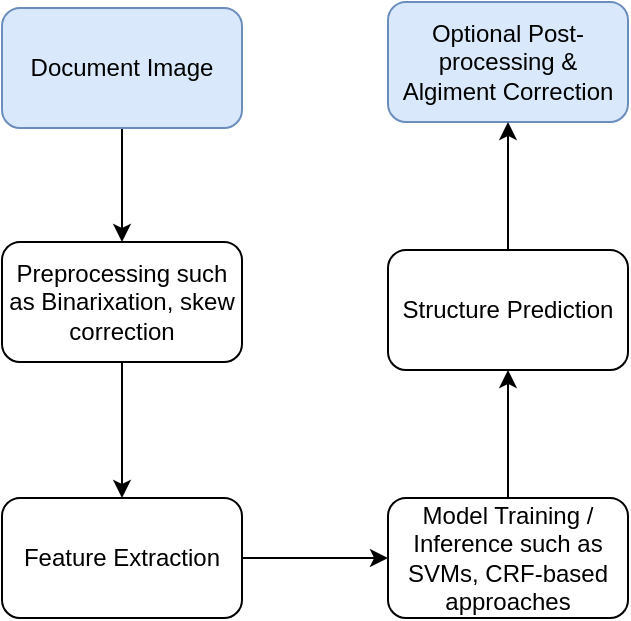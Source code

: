 <mxfile version="27.0.6">
  <diagram name="Page-1" id="42HKUrtjAewqSxrtqkIi">
    <mxGraphModel dx="631" dy="344" grid="0" gridSize="10" guides="1" tooltips="1" connect="1" arrows="1" fold="1" page="0" pageScale="1" pageWidth="850" pageHeight="1100" math="0" shadow="0">
      <root>
        <mxCell id="0" />
        <mxCell id="1" parent="0" />
        <mxCell id="Yjfb3iPJIWbuipCXhJsc-10" style="edgeStyle=orthogonalEdgeStyle;rounded=0;orthogonalLoop=1;jettySize=auto;html=1;entryX=0.5;entryY=0;entryDx=0;entryDy=0;" edge="1" parent="1" source="Yjfb3iPJIWbuipCXhJsc-1" target="Yjfb3iPJIWbuipCXhJsc-7">
          <mxGeometry relative="1" as="geometry" />
        </mxCell>
        <mxCell id="Yjfb3iPJIWbuipCXhJsc-1" value="Document Image" style="rounded=1;whiteSpace=wrap;html=1;fillColor=#dae8fc;strokeColor=#6c8ebf;" vertex="1" parent="1">
          <mxGeometry x="114" y="40" width="120" height="60" as="geometry" />
        </mxCell>
        <mxCell id="Yjfb3iPJIWbuipCXhJsc-12" style="edgeStyle=orthogonalEdgeStyle;rounded=0;orthogonalLoop=1;jettySize=auto;html=1;entryX=0;entryY=0.5;entryDx=0;entryDy=0;" edge="1" parent="1" source="Yjfb3iPJIWbuipCXhJsc-3" target="Yjfb3iPJIWbuipCXhJsc-4">
          <mxGeometry relative="1" as="geometry" />
        </mxCell>
        <mxCell id="Yjfb3iPJIWbuipCXhJsc-3" value="Feature Extraction" style="rounded=1;whiteSpace=wrap;html=1;" vertex="1" parent="1">
          <mxGeometry x="114" y="285" width="120" height="60" as="geometry" />
        </mxCell>
        <mxCell id="Yjfb3iPJIWbuipCXhJsc-13" style="edgeStyle=orthogonalEdgeStyle;rounded=0;orthogonalLoop=1;jettySize=auto;html=1;" edge="1" parent="1" source="Yjfb3iPJIWbuipCXhJsc-4" target="Yjfb3iPJIWbuipCXhJsc-9">
          <mxGeometry relative="1" as="geometry" />
        </mxCell>
        <mxCell id="Yjfb3iPJIWbuipCXhJsc-4" value="Model Training / Inference such as SVMs, CRF-based approaches" style="rounded=1;whiteSpace=wrap;html=1;" vertex="1" parent="1">
          <mxGeometry x="307" y="285" width="120" height="60" as="geometry" />
        </mxCell>
        <mxCell id="Yjfb3iPJIWbuipCXhJsc-6" value="Optional Post-processing &amp;amp; Algiment Correction" style="rounded=1;whiteSpace=wrap;html=1;fillColor=#dae8fc;strokeColor=#6c8ebf;" vertex="1" parent="1">
          <mxGeometry x="307" y="37" width="120" height="60" as="geometry" />
        </mxCell>
        <mxCell id="Yjfb3iPJIWbuipCXhJsc-11" style="edgeStyle=orthogonalEdgeStyle;rounded=0;orthogonalLoop=1;jettySize=auto;html=1;" edge="1" parent="1" source="Yjfb3iPJIWbuipCXhJsc-7" target="Yjfb3iPJIWbuipCXhJsc-3">
          <mxGeometry relative="1" as="geometry" />
        </mxCell>
        <mxCell id="Yjfb3iPJIWbuipCXhJsc-7" value="Preprocessing such as Binarixation, skew correction" style="rounded=1;whiteSpace=wrap;html=1;" vertex="1" parent="1">
          <mxGeometry x="114" y="157" width="120" height="60" as="geometry" />
        </mxCell>
        <mxCell id="Yjfb3iPJIWbuipCXhJsc-14" style="edgeStyle=orthogonalEdgeStyle;rounded=0;orthogonalLoop=1;jettySize=auto;html=1;" edge="1" parent="1" source="Yjfb3iPJIWbuipCXhJsc-9" target="Yjfb3iPJIWbuipCXhJsc-6">
          <mxGeometry relative="1" as="geometry" />
        </mxCell>
        <mxCell id="Yjfb3iPJIWbuipCXhJsc-9" value="Structure Prediction" style="rounded=1;whiteSpace=wrap;html=1;" vertex="1" parent="1">
          <mxGeometry x="307" y="161" width="120" height="60" as="geometry" />
        </mxCell>
      </root>
    </mxGraphModel>
  </diagram>
</mxfile>
